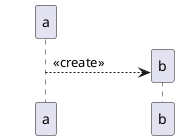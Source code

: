 {
  "sha1": "tocea86lks848is9j03zjl9vgqx0l2c",
  "insertion": {
    "when": "2024-06-04T17:28:46.537Z",
    "user": "plantuml@gmail.com"
  }
}
@startuml
skinparam ParticipantPadding 30

participant a
create b
a --> b : <<create>>

@enduml
